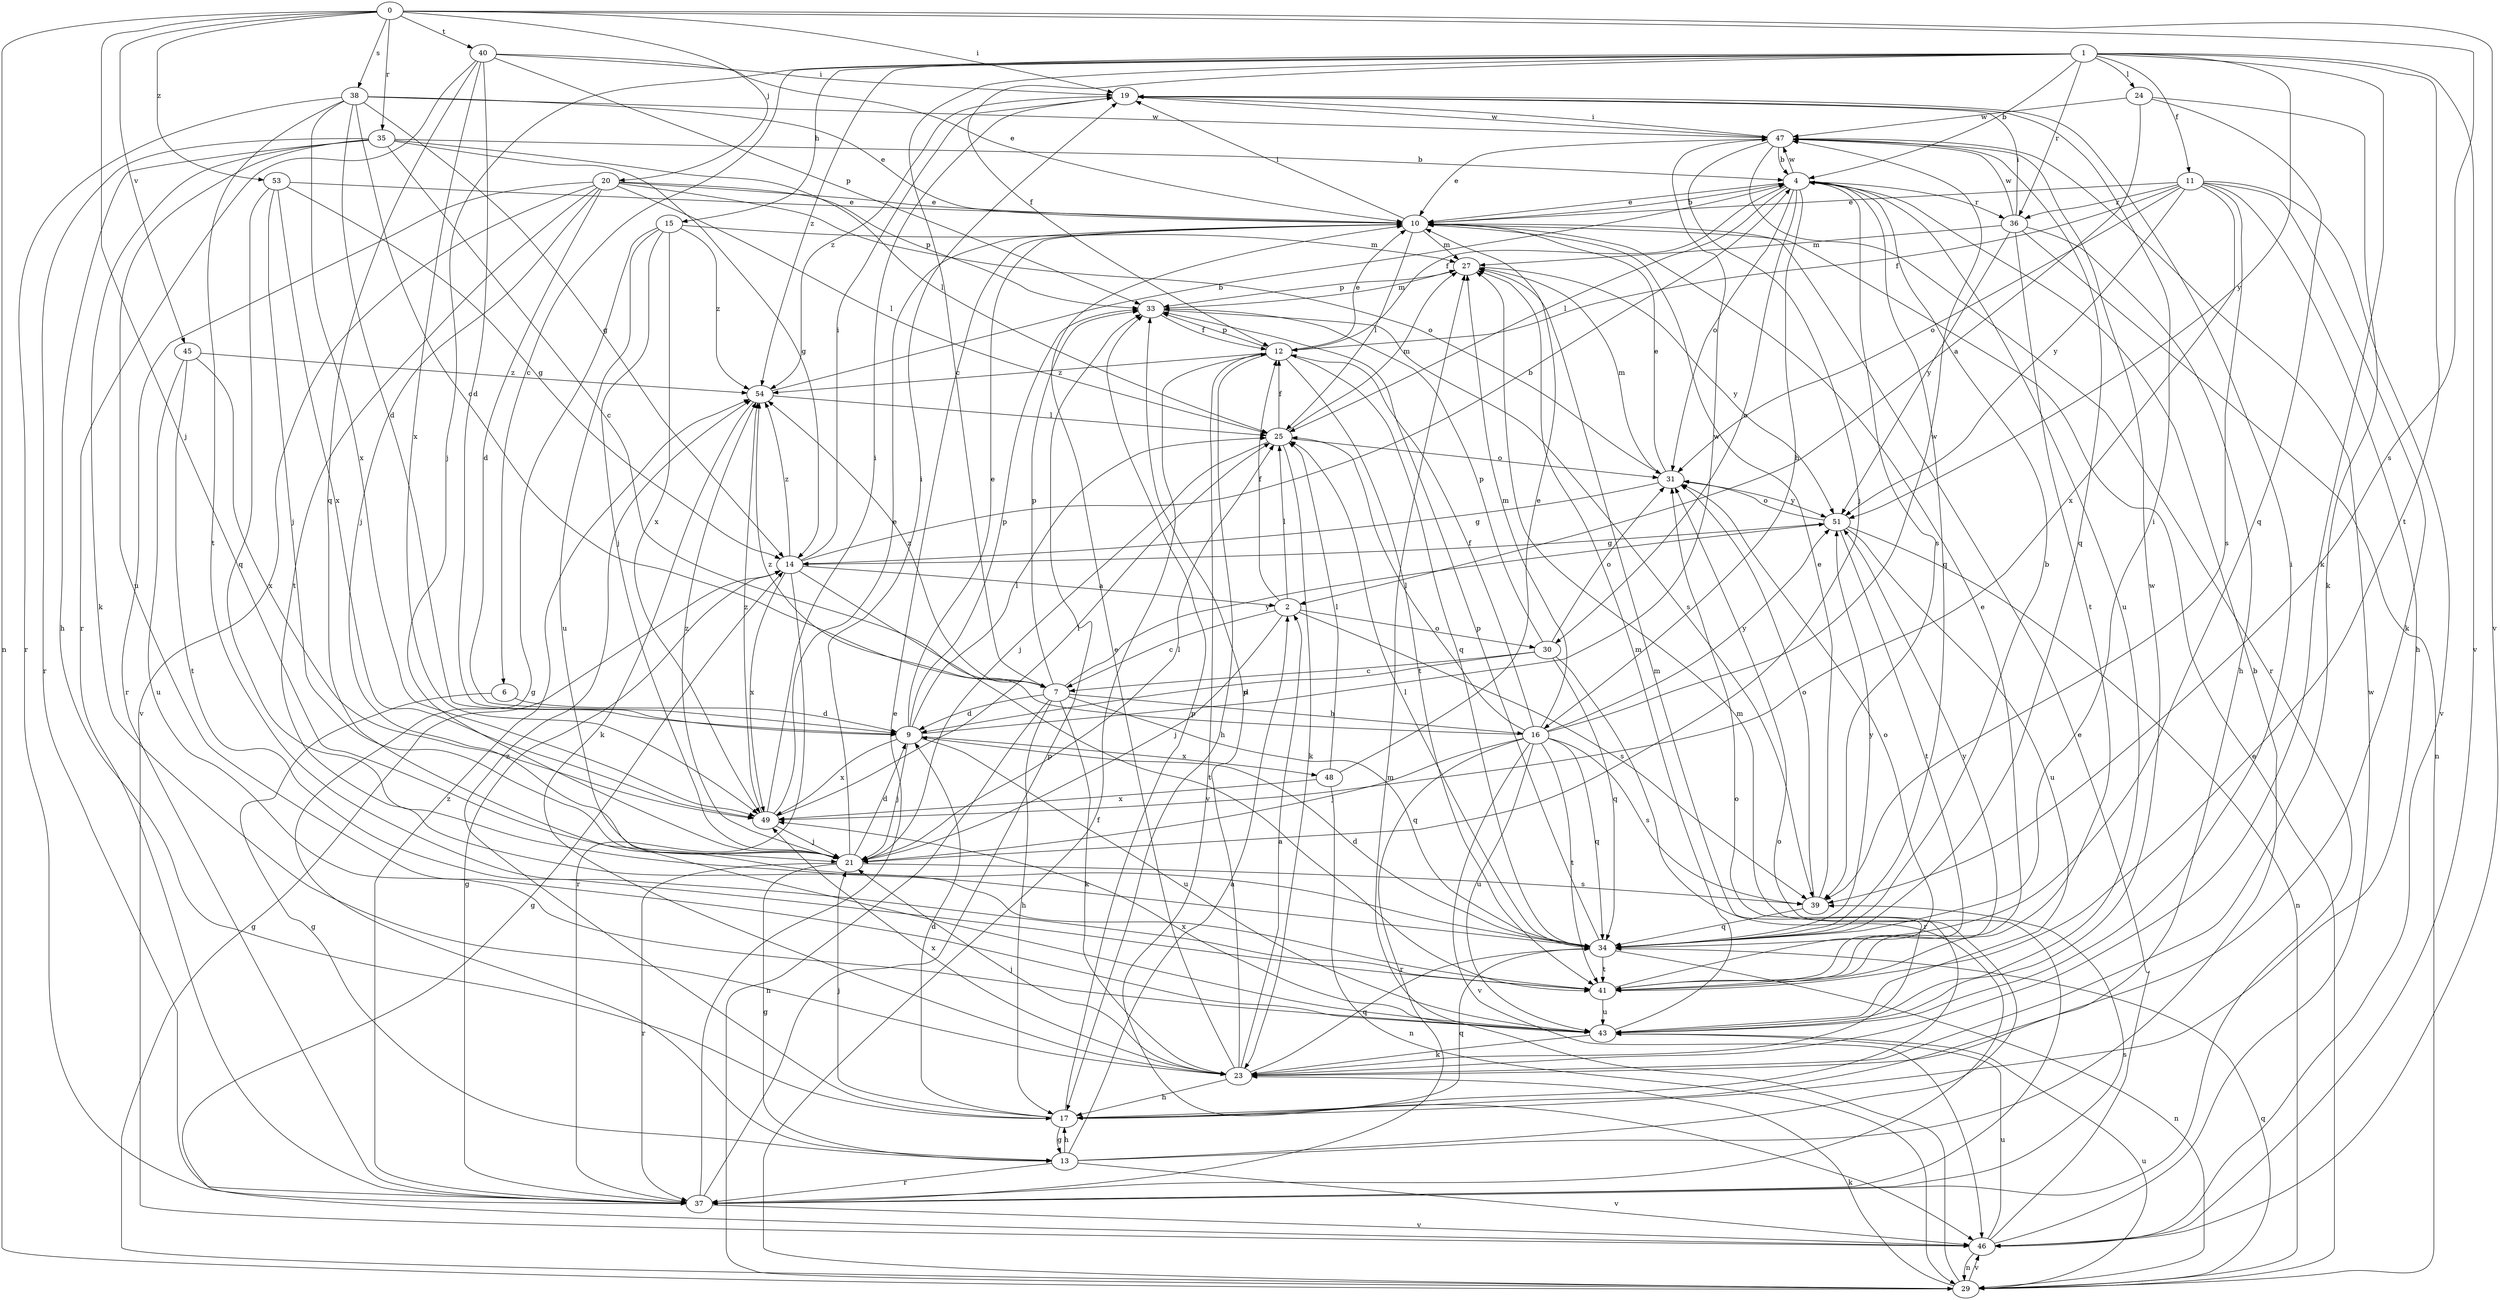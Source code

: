 strict digraph  {
0;
1;
2;
4;
6;
7;
9;
10;
11;
12;
13;
14;
15;
16;
17;
19;
20;
21;
23;
24;
25;
27;
29;
30;
31;
33;
34;
35;
36;
37;
38;
39;
40;
41;
43;
45;
46;
47;
48;
49;
51;
53;
54;
0 -> 19  [label=i];
0 -> 20  [label=j];
0 -> 21  [label=j];
0 -> 29  [label=n];
0 -> 35  [label=r];
0 -> 38  [label=s];
0 -> 39  [label=s];
0 -> 40  [label=t];
0 -> 45  [label=v];
0 -> 46  [label=v];
0 -> 53  [label=z];
1 -> 4  [label=b];
1 -> 6  [label=c];
1 -> 7  [label=c];
1 -> 11  [label=f];
1 -> 12  [label=f];
1 -> 15  [label=h];
1 -> 21  [label=j];
1 -> 23  [label=k];
1 -> 24  [label=l];
1 -> 36  [label=r];
1 -> 41  [label=t];
1 -> 46  [label=v];
1 -> 51  [label=y];
1 -> 54  [label=z];
2 -> 7  [label=c];
2 -> 12  [label=f];
2 -> 21  [label=j];
2 -> 25  [label=l];
2 -> 30  [label=o];
2 -> 39  [label=s];
4 -> 10  [label=e];
4 -> 12  [label=f];
4 -> 16  [label=h];
4 -> 25  [label=l];
4 -> 30  [label=o];
4 -> 31  [label=o];
4 -> 34  [label=q];
4 -> 36  [label=r];
4 -> 39  [label=s];
4 -> 43  [label=u];
4 -> 47  [label=w];
6 -> 9  [label=d];
6 -> 13  [label=g];
7 -> 9  [label=d];
7 -> 16  [label=h];
7 -> 17  [label=h];
7 -> 23  [label=k];
7 -> 29  [label=n];
7 -> 33  [label=p];
7 -> 34  [label=q];
7 -> 51  [label=y];
7 -> 54  [label=z];
9 -> 10  [label=e];
9 -> 21  [label=j];
9 -> 25  [label=l];
9 -> 33  [label=p];
9 -> 43  [label=u];
9 -> 47  [label=w];
9 -> 48  [label=x];
9 -> 49  [label=x];
10 -> 4  [label=b];
10 -> 19  [label=i];
10 -> 25  [label=l];
10 -> 27  [label=m];
11 -> 10  [label=e];
11 -> 12  [label=f];
11 -> 17  [label=h];
11 -> 23  [label=k];
11 -> 31  [label=o];
11 -> 36  [label=r];
11 -> 39  [label=s];
11 -> 46  [label=v];
11 -> 49  [label=x];
11 -> 51  [label=y];
12 -> 10  [label=e];
12 -> 17  [label=h];
12 -> 33  [label=p];
12 -> 34  [label=q];
12 -> 41  [label=t];
12 -> 46  [label=v];
12 -> 54  [label=z];
13 -> 2  [label=a];
13 -> 4  [label=b];
13 -> 17  [label=h];
13 -> 27  [label=m];
13 -> 37  [label=r];
13 -> 46  [label=v];
14 -> 2  [label=a];
14 -> 4  [label=b];
14 -> 19  [label=i];
14 -> 37  [label=r];
14 -> 41  [label=t];
14 -> 49  [label=x];
14 -> 54  [label=z];
15 -> 13  [label=g];
15 -> 21  [label=j];
15 -> 27  [label=m];
15 -> 43  [label=u];
15 -> 49  [label=x];
15 -> 54  [label=z];
16 -> 12  [label=f];
16 -> 21  [label=j];
16 -> 25  [label=l];
16 -> 27  [label=m];
16 -> 34  [label=q];
16 -> 37  [label=r];
16 -> 39  [label=s];
16 -> 41  [label=t];
16 -> 43  [label=u];
16 -> 46  [label=v];
16 -> 47  [label=w];
16 -> 51  [label=y];
16 -> 54  [label=z];
17 -> 9  [label=d];
17 -> 13  [label=g];
17 -> 21  [label=j];
17 -> 31  [label=o];
17 -> 33  [label=p];
17 -> 34  [label=q];
17 -> 54  [label=z];
19 -> 47  [label=w];
19 -> 54  [label=z];
20 -> 9  [label=d];
20 -> 10  [label=e];
20 -> 21  [label=j];
20 -> 25  [label=l];
20 -> 31  [label=o];
20 -> 33  [label=p];
20 -> 37  [label=r];
20 -> 41  [label=t];
20 -> 46  [label=v];
21 -> 9  [label=d];
21 -> 13  [label=g];
21 -> 19  [label=i];
21 -> 25  [label=l];
21 -> 37  [label=r];
21 -> 39  [label=s];
21 -> 54  [label=z];
23 -> 2  [label=a];
23 -> 10  [label=e];
23 -> 17  [label=h];
23 -> 21  [label=j];
23 -> 27  [label=m];
23 -> 33  [label=p];
23 -> 34  [label=q];
23 -> 49  [label=x];
24 -> 2  [label=a];
24 -> 23  [label=k];
24 -> 34  [label=q];
24 -> 47  [label=w];
25 -> 12  [label=f];
25 -> 21  [label=j];
25 -> 23  [label=k];
25 -> 27  [label=m];
25 -> 31  [label=o];
27 -> 33  [label=p];
27 -> 51  [label=y];
29 -> 10  [label=e];
29 -> 12  [label=f];
29 -> 14  [label=g];
29 -> 23  [label=k];
29 -> 27  [label=m];
29 -> 34  [label=q];
29 -> 43  [label=u];
29 -> 46  [label=v];
30 -> 7  [label=c];
30 -> 9  [label=d];
30 -> 31  [label=o];
30 -> 33  [label=p];
30 -> 34  [label=q];
30 -> 37  [label=r];
31 -> 10  [label=e];
31 -> 14  [label=g];
31 -> 27  [label=m];
31 -> 51  [label=y];
33 -> 12  [label=f];
33 -> 27  [label=m];
33 -> 39  [label=s];
34 -> 4  [label=b];
34 -> 9  [label=d];
34 -> 19  [label=i];
34 -> 25  [label=l];
34 -> 29  [label=n];
34 -> 33  [label=p];
34 -> 41  [label=t];
34 -> 51  [label=y];
35 -> 4  [label=b];
35 -> 7  [label=c];
35 -> 14  [label=g];
35 -> 17  [label=h];
35 -> 23  [label=k];
35 -> 25  [label=l];
35 -> 37  [label=r];
35 -> 43  [label=u];
36 -> 17  [label=h];
36 -> 19  [label=i];
36 -> 27  [label=m];
36 -> 29  [label=n];
36 -> 41  [label=t];
36 -> 47  [label=w];
36 -> 51  [label=y];
37 -> 10  [label=e];
37 -> 14  [label=g];
37 -> 31  [label=o];
37 -> 33  [label=p];
37 -> 39  [label=s];
37 -> 46  [label=v];
37 -> 54  [label=z];
38 -> 7  [label=c];
38 -> 9  [label=d];
38 -> 10  [label=e];
38 -> 14  [label=g];
38 -> 37  [label=r];
38 -> 41  [label=t];
38 -> 47  [label=w];
38 -> 49  [label=x];
39 -> 10  [label=e];
39 -> 31  [label=o];
39 -> 34  [label=q];
40 -> 9  [label=d];
40 -> 10  [label=e];
40 -> 19  [label=i];
40 -> 33  [label=p];
40 -> 34  [label=q];
40 -> 37  [label=r];
40 -> 49  [label=x];
41 -> 10  [label=e];
41 -> 31  [label=o];
41 -> 43  [label=u];
41 -> 51  [label=y];
43 -> 19  [label=i];
43 -> 23  [label=k];
43 -> 27  [label=m];
43 -> 47  [label=w];
43 -> 49  [label=x];
45 -> 41  [label=t];
45 -> 43  [label=u];
45 -> 49  [label=x];
45 -> 54  [label=z];
46 -> 10  [label=e];
46 -> 14  [label=g];
46 -> 29  [label=n];
46 -> 43  [label=u];
46 -> 47  [label=w];
47 -> 4  [label=b];
47 -> 10  [label=e];
47 -> 19  [label=i];
47 -> 21  [label=j];
47 -> 34  [label=q];
47 -> 37  [label=r];
48 -> 10  [label=e];
48 -> 25  [label=l];
48 -> 29  [label=n];
48 -> 49  [label=x];
49 -> 10  [label=e];
49 -> 19  [label=i];
49 -> 21  [label=j];
49 -> 25  [label=l];
49 -> 54  [label=z];
51 -> 14  [label=g];
51 -> 29  [label=n];
51 -> 31  [label=o];
51 -> 41  [label=t];
51 -> 43  [label=u];
53 -> 10  [label=e];
53 -> 14  [label=g];
53 -> 21  [label=j];
53 -> 34  [label=q];
53 -> 49  [label=x];
54 -> 4  [label=b];
54 -> 23  [label=k];
54 -> 25  [label=l];
}
